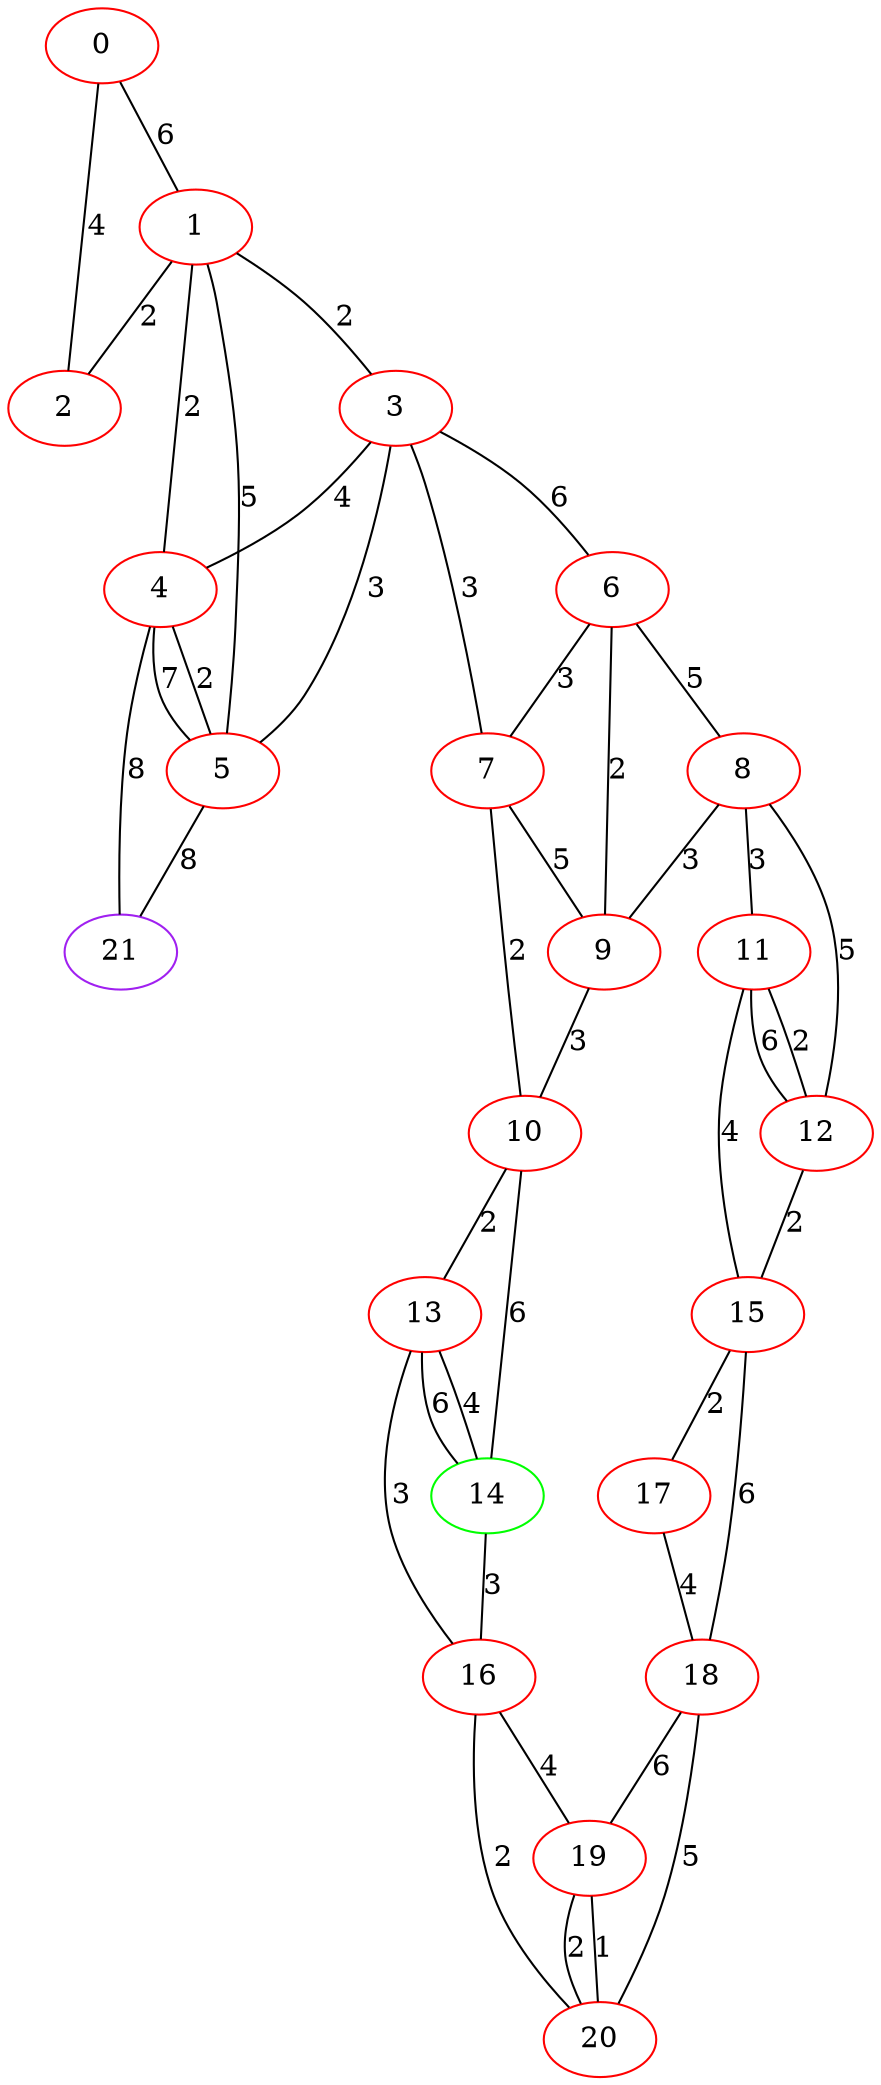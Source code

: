 graph "" {
0 [color=red, weight=1];
1 [color=red, weight=1];
2 [color=red, weight=1];
3 [color=red, weight=1];
4 [color=red, weight=1];
5 [color=red, weight=1];
6 [color=red, weight=1];
7 [color=red, weight=1];
8 [color=red, weight=1];
9 [color=red, weight=1];
10 [color=red, weight=1];
11 [color=red, weight=1];
12 [color=red, weight=1];
13 [color=red, weight=1];
14 [color=green, weight=2];
15 [color=red, weight=1];
16 [color=red, weight=1];
17 [color=red, weight=1];
18 [color=red, weight=1];
19 [color=red, weight=1];
20 [color=red, weight=1];
21 [color=purple, weight=4];
0 -- 1  [key=0, label=6];
0 -- 2  [key=0, label=4];
1 -- 2  [key=0, label=2];
1 -- 3  [key=0, label=2];
1 -- 4  [key=0, label=2];
1 -- 5  [key=0, label=5];
3 -- 4  [key=0, label=4];
3 -- 5  [key=0, label=3];
3 -- 6  [key=0, label=6];
3 -- 7  [key=0, label=3];
4 -- 5  [key=0, label=2];
4 -- 5  [key=1, label=7];
4 -- 21  [key=0, label=8];
5 -- 21  [key=0, label=8];
6 -- 8  [key=0, label=5];
6 -- 9  [key=0, label=2];
6 -- 7  [key=0, label=3];
7 -- 9  [key=0, label=5];
7 -- 10  [key=0, label=2];
8 -- 9  [key=0, label=3];
8 -- 11  [key=0, label=3];
8 -- 12  [key=0, label=5];
9 -- 10  [key=0, label=3];
10 -- 13  [key=0, label=2];
10 -- 14  [key=0, label=6];
11 -- 12  [key=0, label=2];
11 -- 12  [key=1, label=6];
11 -- 15  [key=0, label=4];
12 -- 15  [key=0, label=2];
13 -- 16  [key=0, label=3];
13 -- 14  [key=0, label=4];
13 -- 14  [key=1, label=6];
14 -- 16  [key=0, label=3];
15 -- 17  [key=0, label=2];
15 -- 18  [key=0, label=6];
16 -- 19  [key=0, label=4];
16 -- 20  [key=0, label=2];
17 -- 18  [key=0, label=4];
18 -- 19  [key=0, label=6];
18 -- 20  [key=0, label=5];
19 -- 20  [key=0, label=1];
19 -- 20  [key=1, label=2];
}
